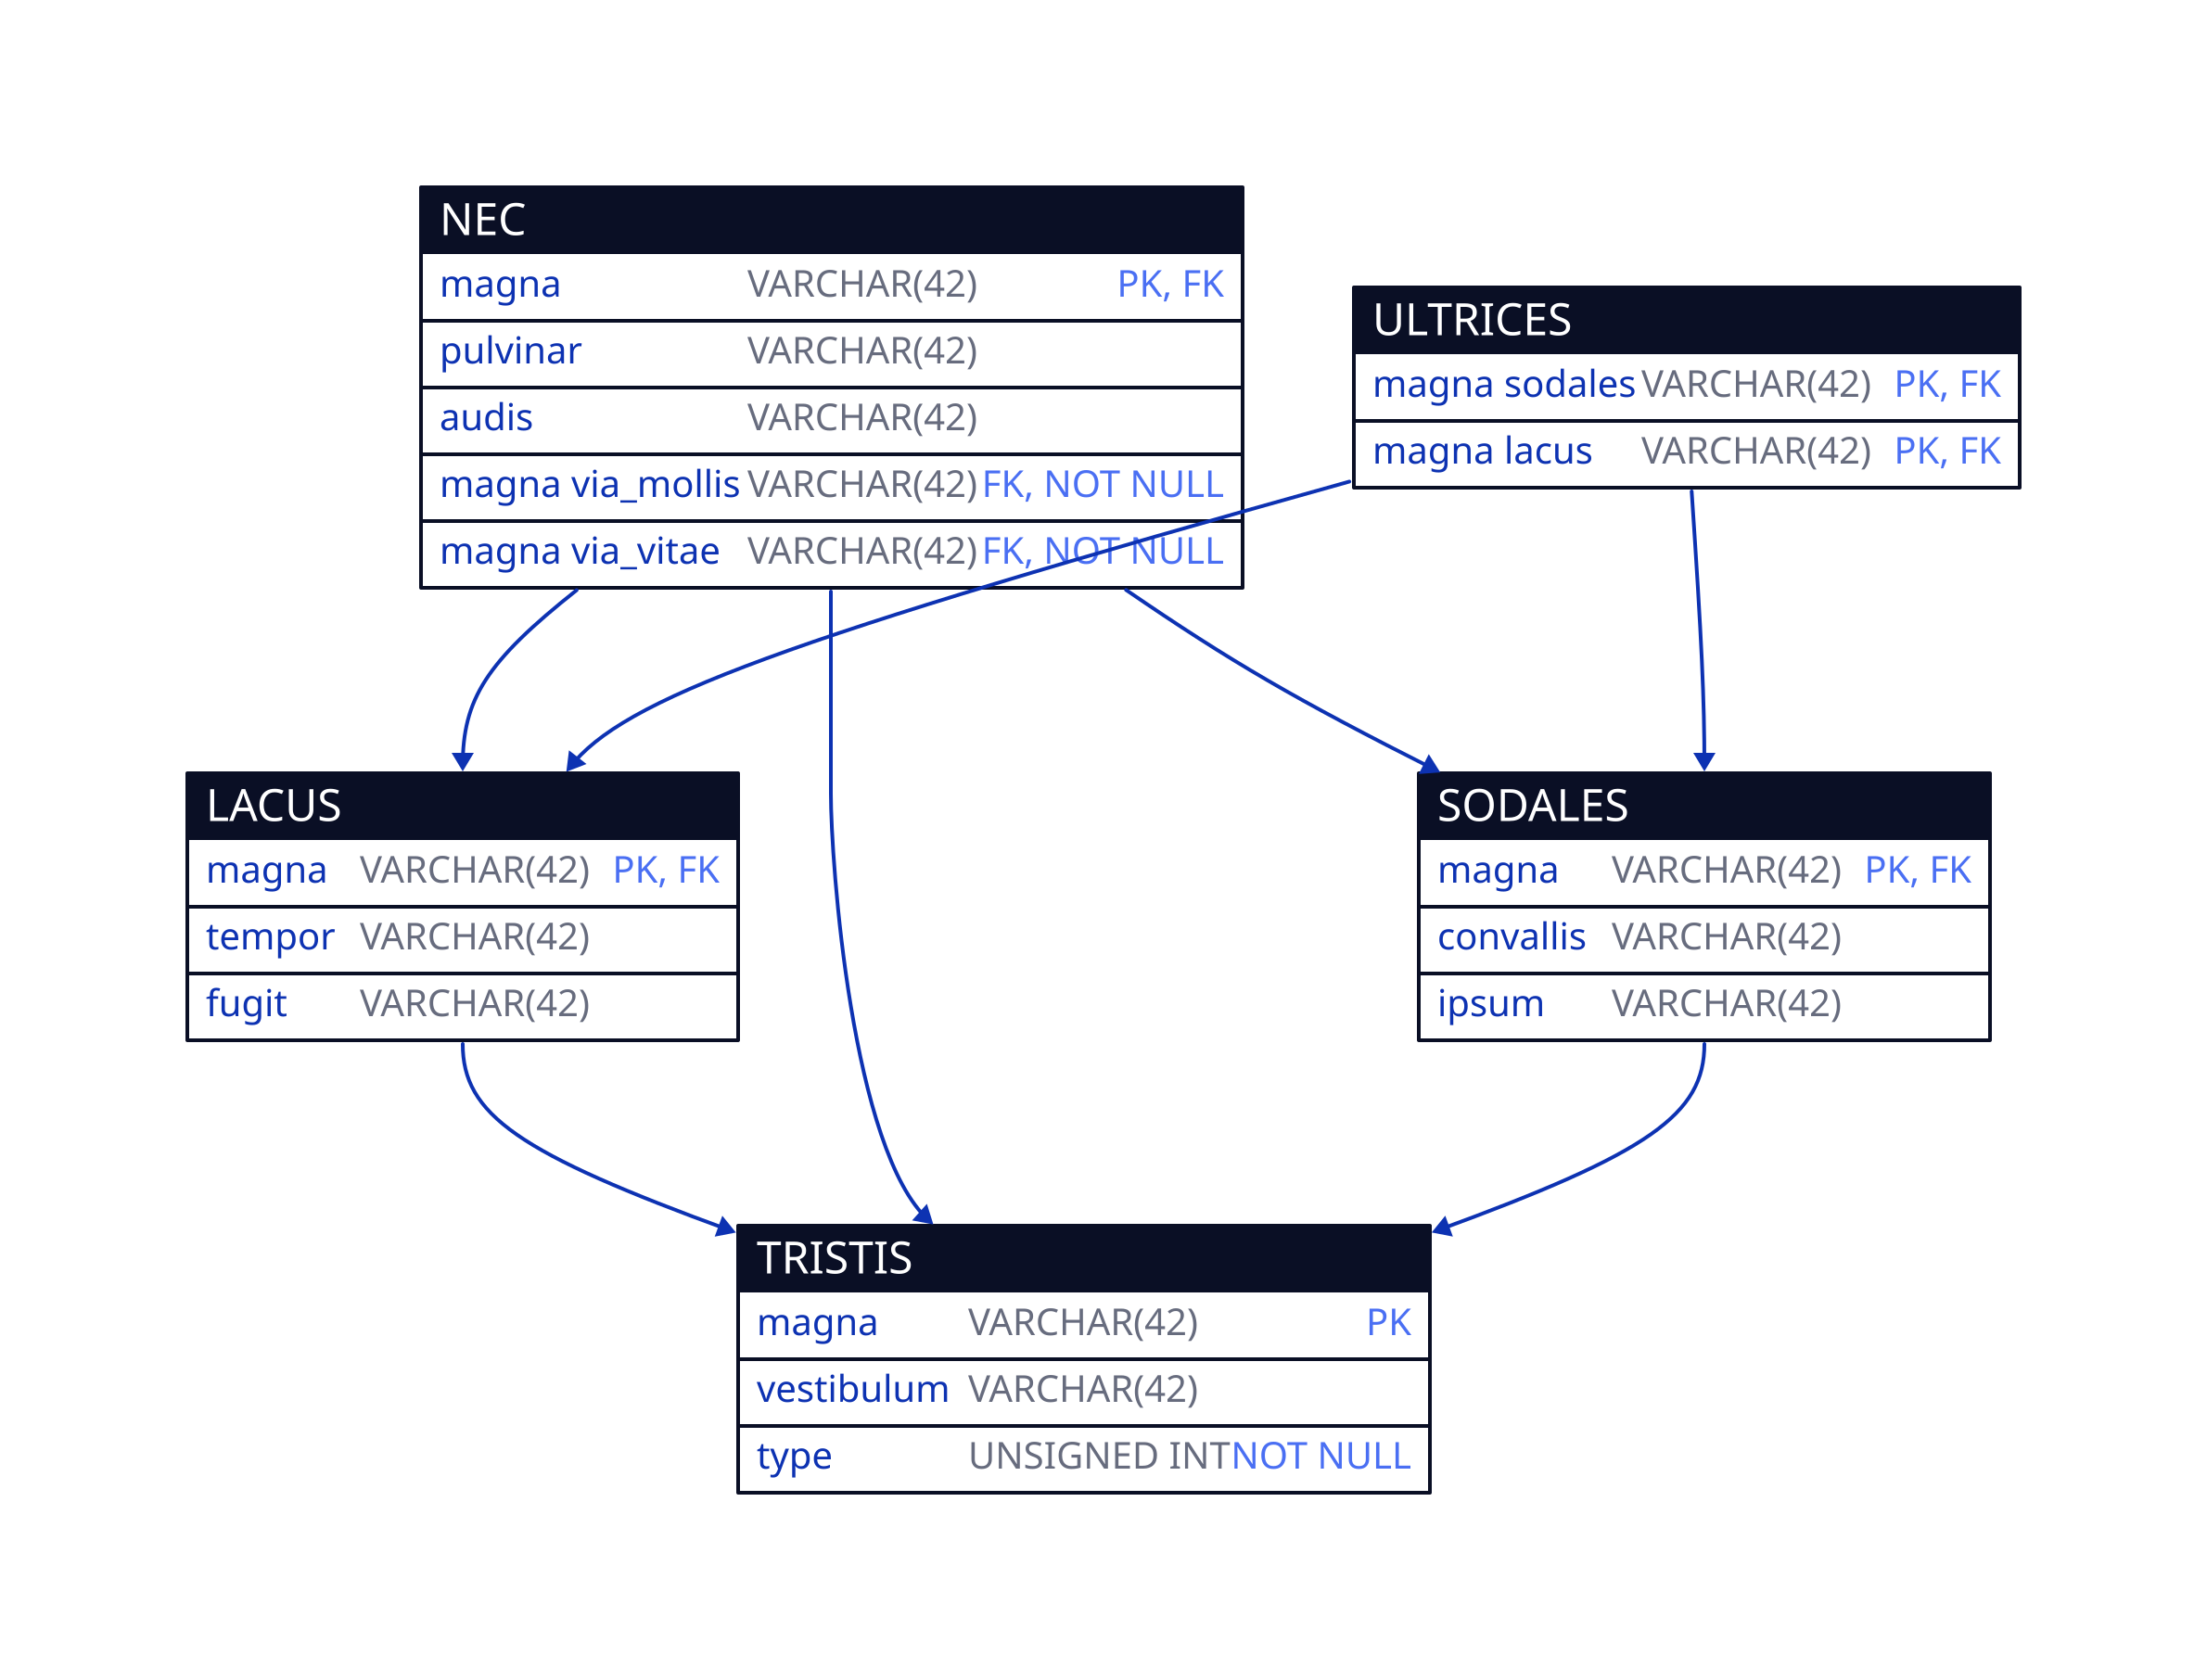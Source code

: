 "LACUS": { shape: sql_table
  "magna":  VARCHAR(42) {constraint: [PK; FK]}
  "tempor": VARCHAR(42) 
  "fugit":  VARCHAR(42) 
}

"NEC": { shape: sql_table
  "magna":            VARCHAR(42) {constraint: [PK; FK]}
  "pulvinar":         VARCHAR(42) 
  "audis":            VARCHAR(42) 
  "magna via_mollis": VARCHAR(42) {constraint: [FK; NOT NULL]}
  "magna via_vitae":  VARCHAR(42) {constraint: [FK; NOT NULL]}
}

"SODALES": { shape: sql_table
  "magna":     VARCHAR(42) {constraint: [PK; FK]}
  "convallis": VARCHAR(42) 
  "ipsum":     VARCHAR(42) 
}

"TRISTIS": { shape: sql_table
  "magna":      VARCHAR(42) {constraint: PK}
  "vestibulum": VARCHAR(42) 
  "type":       UNSIGNED INT {constraint: NOT NULL}
}

"ULTRICES": { shape: sql_table
  "magna sodales": VARCHAR(42) {constraint: [PK; FK]}
  "magna lacus":   VARCHAR(42) {constraint: [PK; FK]}
}

"LACUS"."magna" -> "TRISTIS"."magna"
"NEC"."magna" -> "TRISTIS"."magna"
"NEC"."magna via_mollis" -> "LACUS"."magna"
"NEC"."magna via_vitae" -> "SODALES"."magna"
"SODALES"."magna" -> "TRISTIS"."magna"
"ULTRICES"."magna sodales" -> "SODALES"."magna"
"ULTRICES"."magna lacus" -> "LACUS"."magna"
